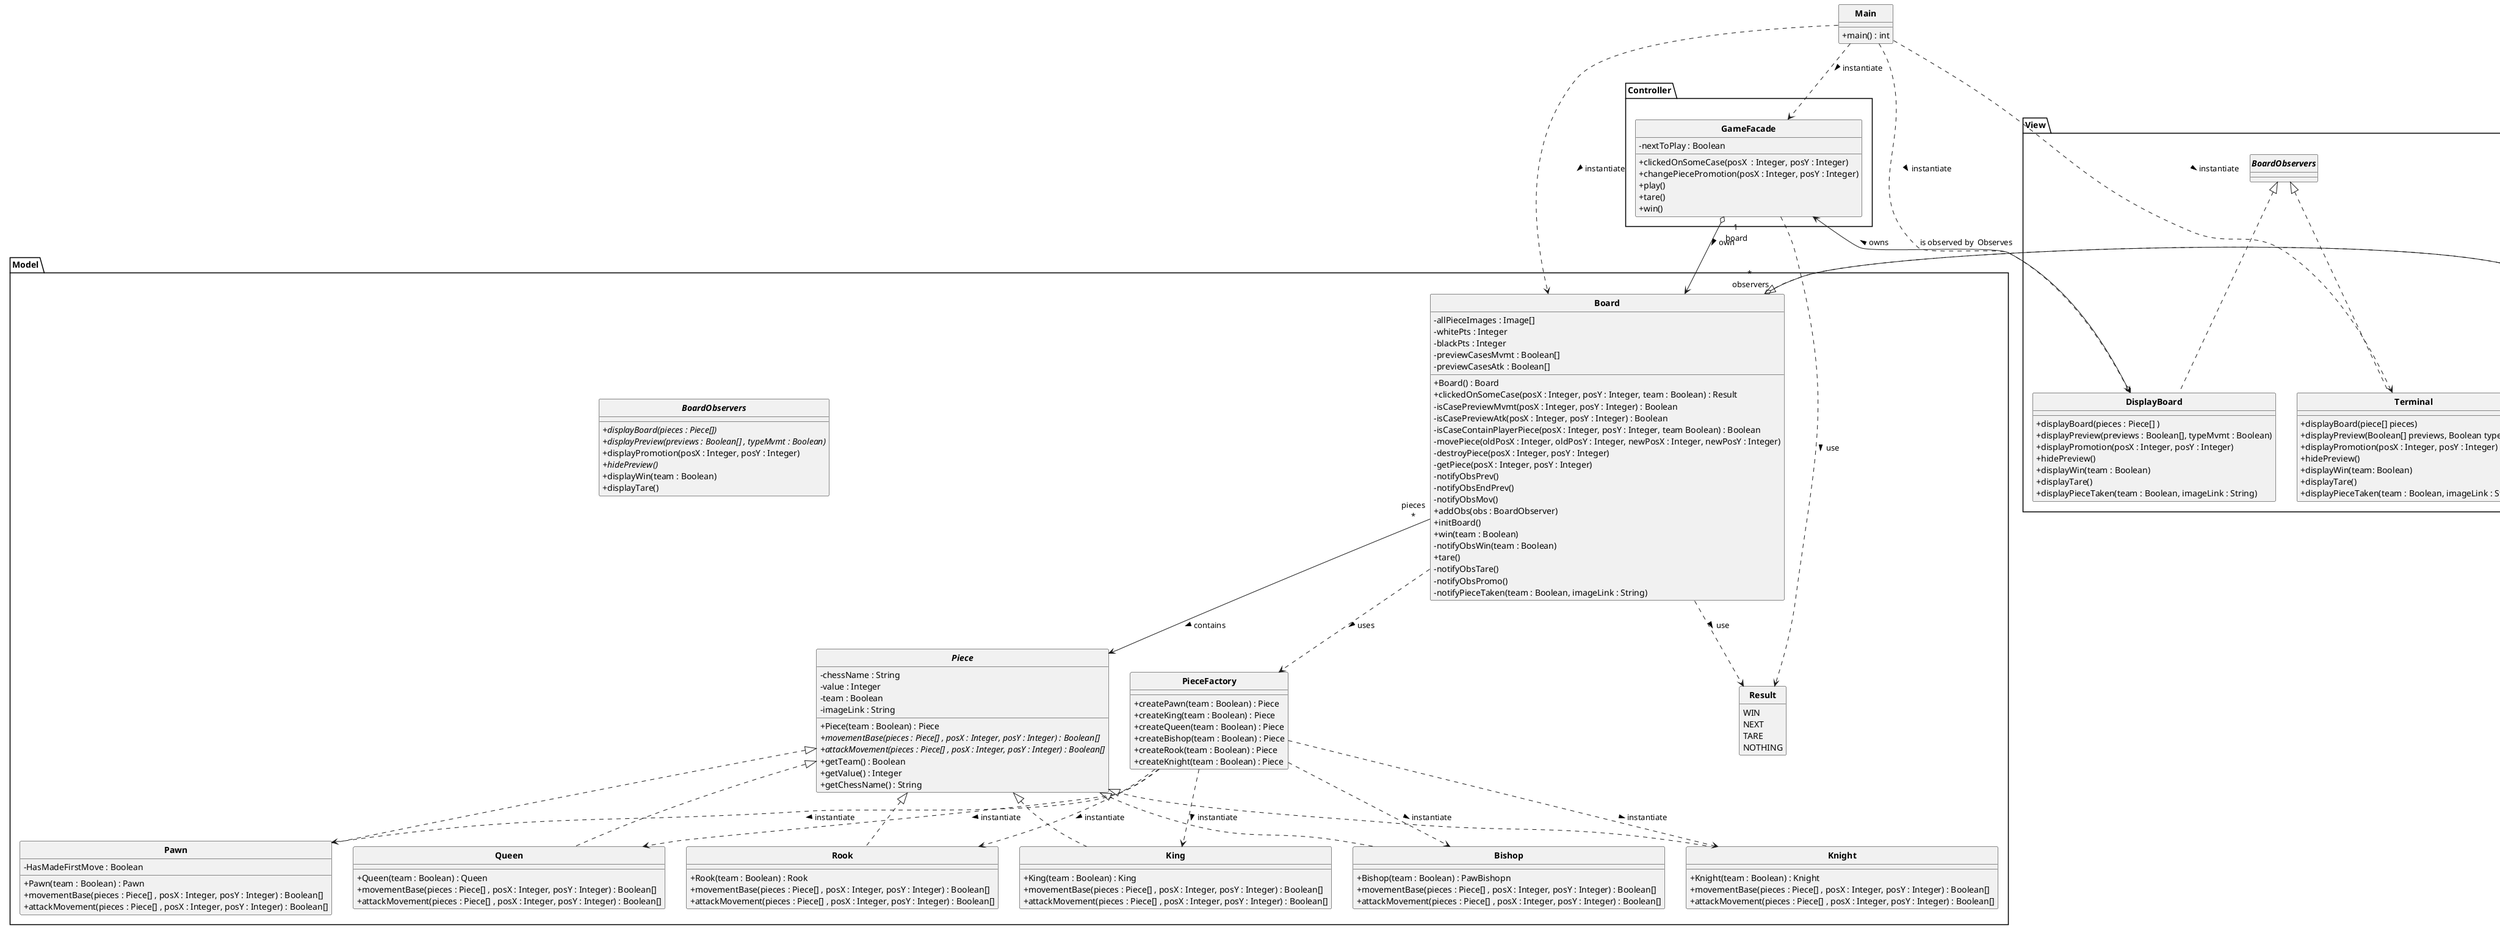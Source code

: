    @startuml

    skinparam style strictuml
    skinparam classAttributeIconSize 0
    skinparam classFontStyle Bold
    hide enum methods

    class Main{
        + main() : int
    }

    package Controller{
        class GameFacade{
            - nextToPlay : Boolean
            
            
            + clickedOnSomeCase(posX  : Integer, posY : Integer)
            + changePiecePromotion(posX : Integer, posY : Integer)
            + play()
            + tare()
            + win()
        }

        
    }

    


    package Model{


        class PieceFactory{
            + createPawn(team : Boolean) : Piece
            + createKing(team : Boolean) : Piece
            + createQueen(team : Boolean) : Piece
            + createBishop(team : Boolean) : Piece
            + createRook(team : Boolean) : Piece
            + createKnight(team : Boolean) : Piece
        }
        

        class Board{
            - allPieceImages : Image[] 
            - whitePts : Integer
            - blackPts : Integer
            - previewCasesMvmt : Boolean[] 
            - previewCasesAtk : Boolean[] 

            + Board() : Board
            + clickedOnSomeCase(posX : Integer, posY : Integer, team : Boolean) : Result
            - isCasePreviewMvmt(posX : Integer, posY : Integer) : Boolean
            - isCasePreviewAtk(posX : Integer, posY : Integer) : Boolean
            - isCaseContainPlayerPiece(posX : Integer, posY : Integer, team Boolean) : Boolean
            - movePiece(oldPosX : Integer, oldPosY : Integer, newPosX : Integer, newPosY : Integer)
            - destroyPiece(posX : Integer, posY : Integer)
            - getPiece(posX : Integer, posY : Integer)
            - notifyObsPrev()
            - notifyObsEndPrev()
            - notifyObsMov()
            + addObs(obs : BoardObserver)
            + initBoard()
            + win(team : Boolean)
            - notifyObsWin(team : Boolean)
            + tare()
            - notifyObsTare()
            - notifyObsPromo()
            - notifyPieceTaken(team : Boolean, imageLink : String)
        }

        
        
        abstract class Piece{
            - chessName : String
            - value : Integer
            - team : Boolean
            - imageLink : String

            + Piece(team : Boolean) : Piece 
            + movementBase(pieces : Piece[] , posX : Integer, posY : Integer) : Boolean[] {abstract}
            + attackMovement(pieces : Piece[] , posX : Integer, posY : Integer) : Boolean[] {abstract}
            + getTeam() : Boolean
            + getValue() : Integer
            + getChessName() : String
        }

        class Pawn implements Piece{
            + Pawn(team : Boolean) : Pawn 
            + movementBase(pieces : Piece[] , posX : Integer, posY : Integer) : Boolean[]
            + attackMovement(pieces : Piece[] , posX : Integer, posY : Integer) : Boolean[]
            -HasMadeFirstMove : Boolean
        }

        class King implements Piece{
            + King(team : Boolean) : King 
            + movementBase(pieces : Piece[] , posX : Integer, posY : Integer) : Boolean[]
            + attackMovement(pieces : Piece[] , posX : Integer, posY : Integer) : Boolean[]
        }

        class Queen implements Piece{
            + Queen(team : Boolean) : Queen 
            + movementBase(pieces : Piece[] , posX : Integer, posY : Integer) : Boolean[]
            + attackMovement(pieces : Piece[] , posX : Integer, posY : Integer) : Boolean[]
        }

        class Bishop implements Piece{
            + Bishop(team : Boolean) : PawBishopn 
            + movementBase(pieces : Piece[] , posX : Integer, posY : Integer) : Boolean[]
            + attackMovement(pieces : Piece[] , posX : Integer, posY : Integer) : Boolean[]
        }

        class Rook implements Piece{
            + Rook(team : Boolean) : Rook 
            + movementBase(pieces : Piece[] , posX : Integer, posY : Integer) : Boolean[]
            + attackMovement(pieces : Piece[] , posX : Integer, posY : Integer) : Boolean[]
        }

        class Knight implements Piece{
            + Knight(team : Boolean) : Knight 
            + movementBase(pieces : Piece[] , posX : Integer, posY : Integer) : Boolean[]
            + attackMovement(pieces : Piece[] , posX : Integer, posY : Integer) : Boolean[]
        }

        interface BoardObservers{
            + displayBoard(pieces : Piece[]) {abstract}
            + displayPreview(previews : Boolean[] , typeMvmt : Boolean) {abstract}
            + displayPromotion(posX : Integer, posY : Integer)
            + hidePreview() {abstract}
            + displayWin(team : Boolean)
            + displayTare()
            
        }

        Enum Result{
            WIN
            NEXT
            TARE
            NOTHING
        }
    }

    package View{

        'two observers
        'this one is displaying everything with swing
         class DisplayBoard implements BoardObservers{
            + displayBoard(pieces : Piece[] )
            + displayPreview(previews : Boolean[], typeMvmt : Boolean)
            + displayPromotion(posX : Integer, posY : Integer)
            + hidePreview()
            + displayWin(team : Boolean)
            + displayTare()
            + displayPieceTaken(team : Boolean, imageLink : String)
        }

        class Terminal implements BoardObservers{
            + displayBoard(piece[] pieces)
            + displayPreview(Boolean[] previews, Boolean typeMvmt)
            + displayPromotion(posX : Integer, posY : Integer)
            + hidePreview()
            + displayWin(team: Boolean)
            + displayTare()
            + displayPieceTaken(team : Boolean, imageLink : String)
        }
    }

    
    

    'Terminal o-> PreviewMovement
   

    GameFacade "1\n board" o-> Board : "own >"
    GameFacade ..> Result : "use >"
    


    Board "pieces\n*" -> Piece : "contains >"

    Board ..> PieceFactory : "uses >"
    Board "*\n observers" o-> BoardObservers : "is observed by"
    Board ..> Result : "use >"
    
    PieceFactory .d.> Pawn : "instantiate >" 
    PieceFactory .d.> King : "instantiate >" 
    PieceFactory .d.> Queen : "instantiate >" 
    PieceFactory .d.> Bishop : "instantiate >" 
    PieceFactory .d.> Rook : "instantiate >" 
    PieceFactory .d.> Knight : "instantiate >" 

    BoardObservers ..|> Board : "Observes"

    Main .d.> GameFacade : "instantiate >"
    Main .d.> DisplayBoard : "instantiate >"
    Main -.d.> Terminal : "instantiate >"
    Main -.d.> Board : "instantiate >"

    DisplayBoard o-u-> GameFacade : "owns >"




    @enduml